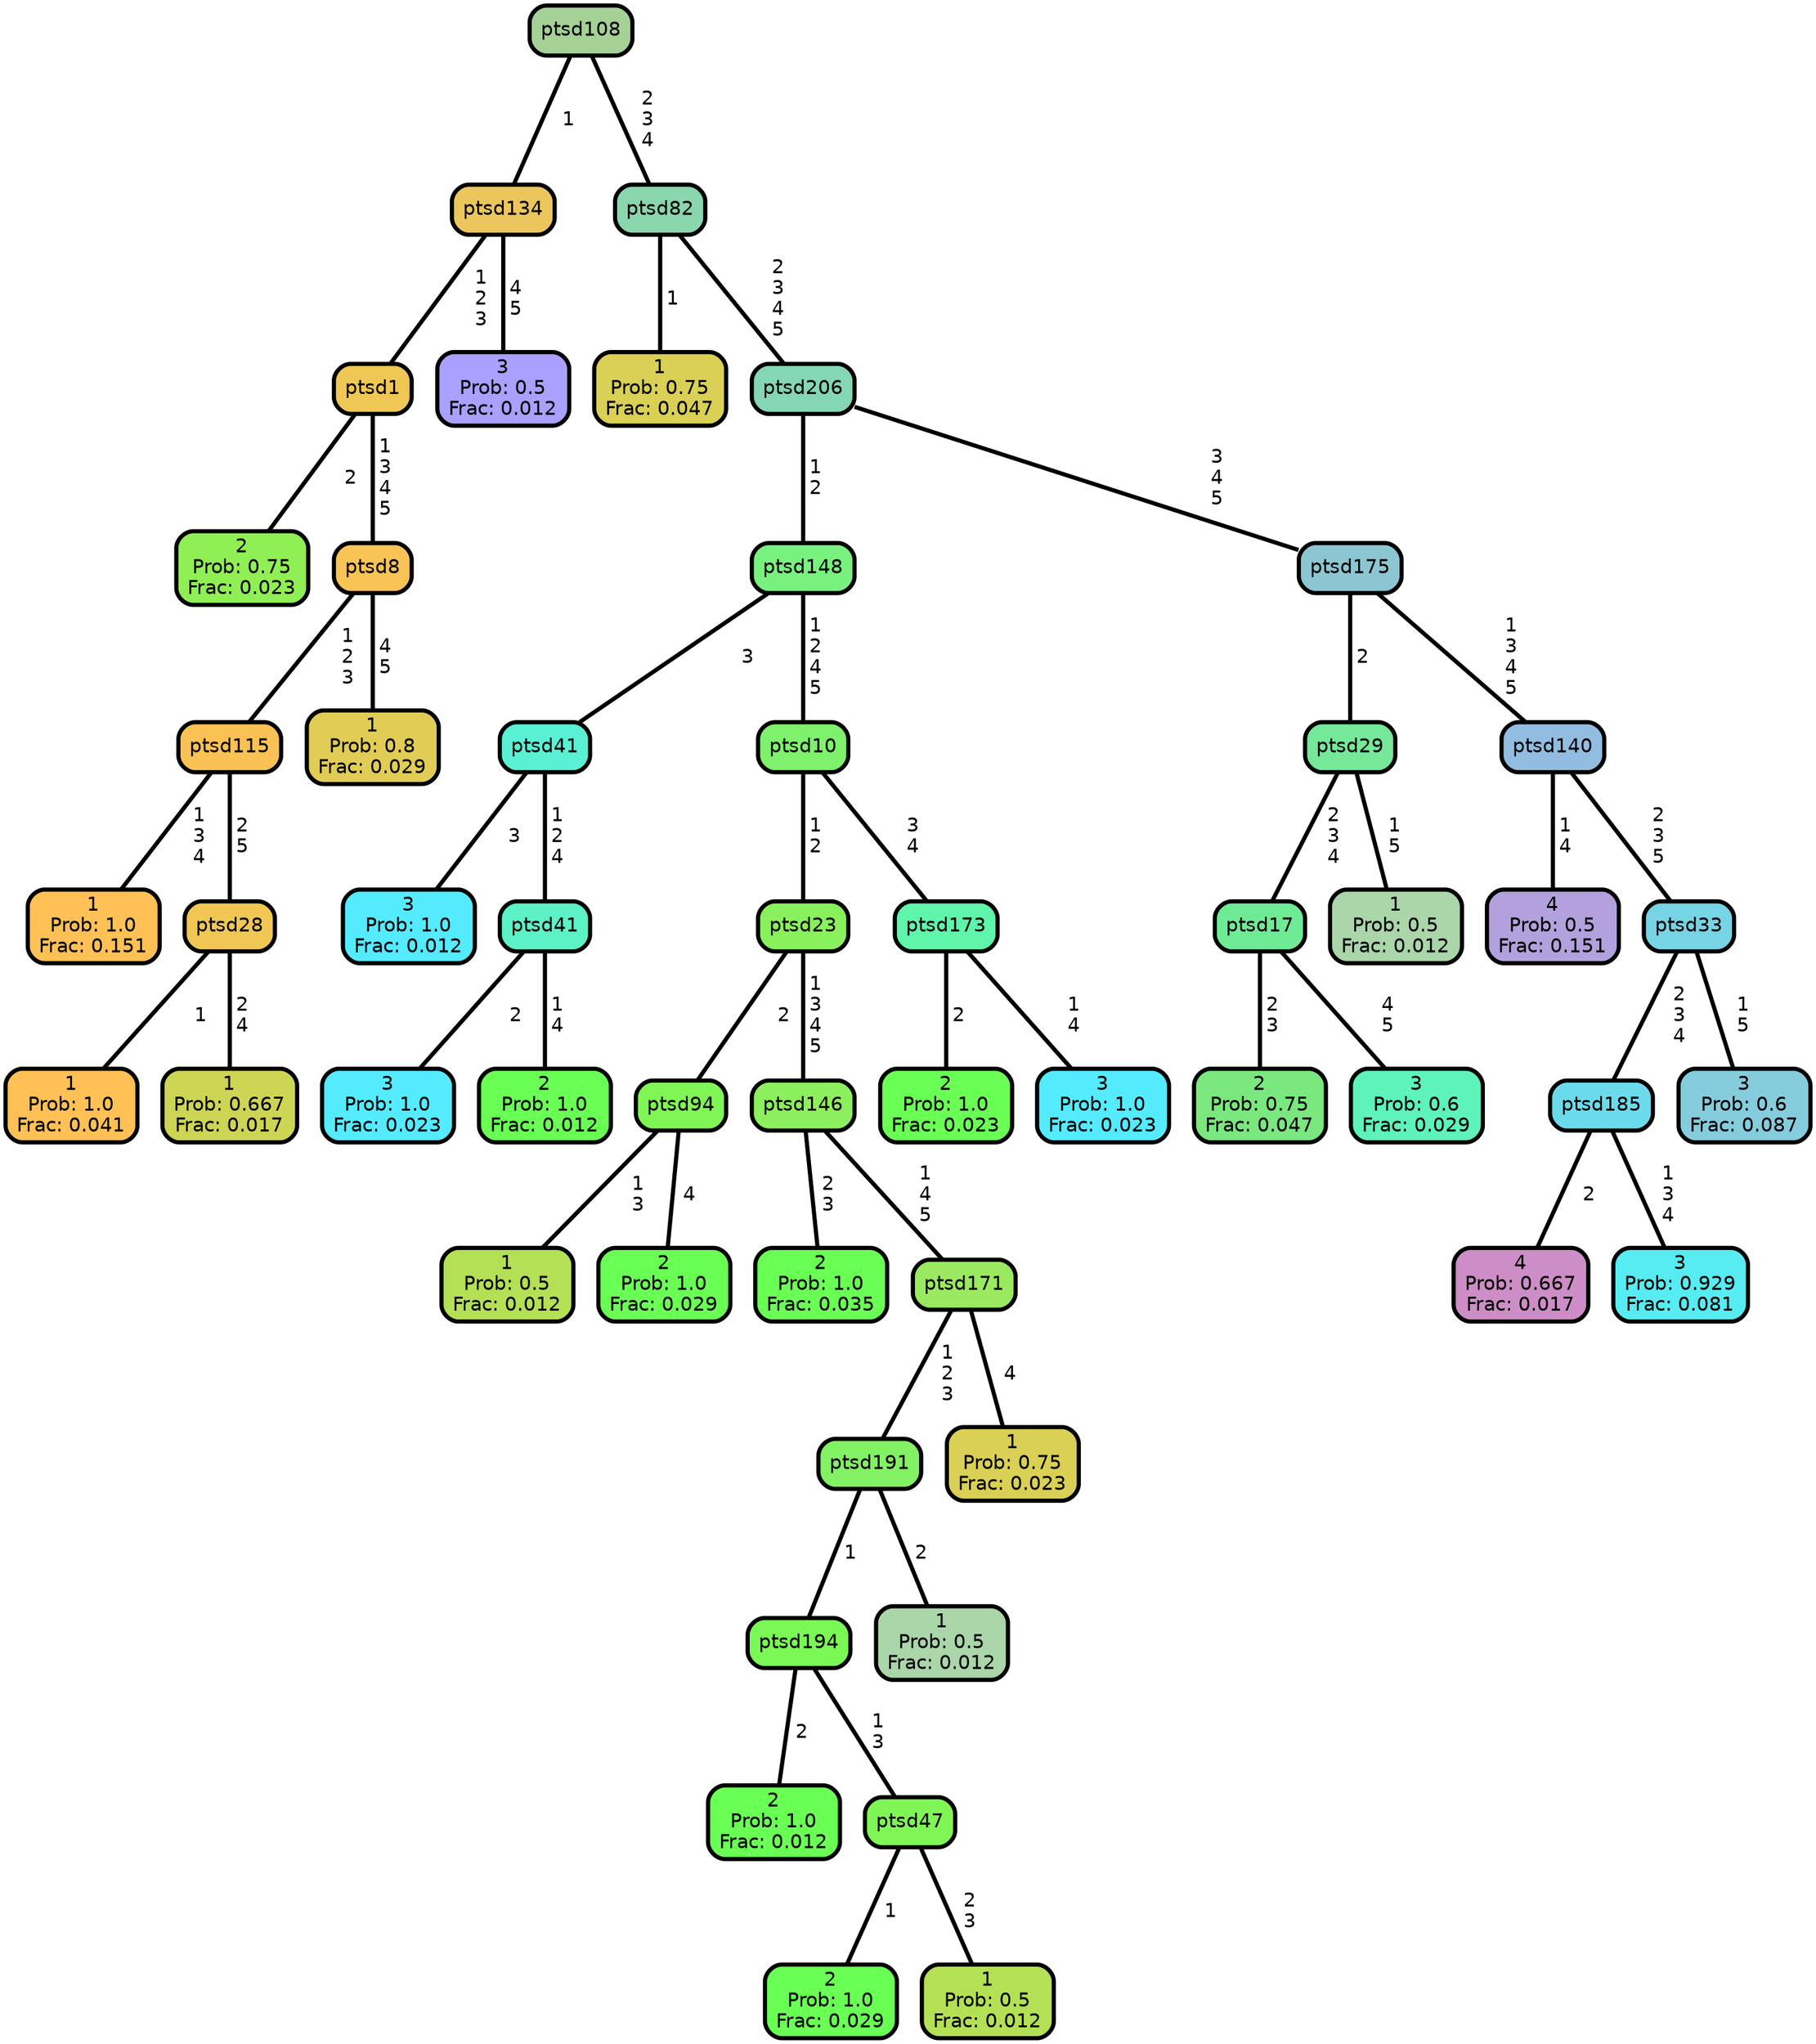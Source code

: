 graph Tree {
node [shape=box, style="filled, rounded",color="black",penwidth="3",fontcolor="black",                 fontname=helvetica] ;
graph [ranksep="0 equally", splines=straight,                 bgcolor=transparent, dpi=200] ;
edge [fontname=helvetica, color=black] ;
0 [label="2
Prob: 0.75
Frac: 0.023", fillcolor="#8fef55"] ;
1 [label="ptsd1", fillcolor="#eec755"] ;
2 [label="1
Prob: 1.0
Frac: 0.151", fillcolor="#ffc155"] ;
3 [label="ptsd115", fillcolor="#fac255"] ;
4 [label="1
Prob: 1.0
Frac: 0.041", fillcolor="#ffc155"] ;
5 [label="ptsd28", fillcolor="#f0c755"] ;
6 [label="1
Prob: 0.667
Frac: 0.017", fillcolor="#cdd555"] ;
7 [label="ptsd8", fillcolor="#f7c455"] ;
8 [label="1
Prob: 0.8
Frac: 0.029", fillcolor="#e1cd55"] ;
9 [label="ptsd134", fillcolor="#ebc65c"] ;
10 [label="3
Prob: 0.5
Frac: 0.012", fillcolor="#aaa0ff"] ;
11 [label="ptsd108", fillcolor="#a5d197"] ;
12 [label="1
Prob: 0.75
Frac: 0.047", fillcolor="#d9d055"] ;
13 [label="ptsd82", fillcolor="#8ad6ad"] ;
14 [label="3
Prob: 1.0
Frac: 0.012", fillcolor="#55ebff"] ;
15 [label="ptsd41", fillcolor="#5af0d4"] ;
16 [label="3
Prob: 1.0
Frac: 0.023", fillcolor="#55ebff"] ;
17 [label="ptsd41", fillcolor="#5cf1c6"] ;
18 [label="2
Prob: 1.0
Frac: 0.012", fillcolor="#6aff55"] ;
19 [label="ptsd148", fillcolor="#79f17f"] ;
20 [label="1
Prob: 0.5
Frac: 0.012", fillcolor="#b4e055"] ;
21 [label="ptsd94", fillcolor="#7ff655"] ;
22 [label="2
Prob: 1.0
Frac: 0.029", fillcolor="#6aff55"] ;
23 [label="ptsd23", fillcolor="#89f15b"] ;
24 [label="2
Prob: 1.0
Frac: 0.035", fillcolor="#6aff55"] ;
25 [label="ptsd146", fillcolor="#8cef5d"] ;
26 [label="2
Prob: 1.0
Frac: 0.012", fillcolor="#6aff55"] ;
27 [label="ptsd194", fillcolor="#7af855"] ;
28 [label="2
Prob: 1.0
Frac: 0.029", fillcolor="#6aff55"] ;
29 [label="ptsd47", fillcolor="#7ff655"] ;
30 [label="1
Prob: 0.5
Frac: 0.012", fillcolor="#b4e055"] ;
31 [label="ptsd191", fillcolor="#83f164"] ;
32 [label="1
Prob: 0.5
Frac: 0.012", fillcolor="#aad6aa"] ;
33 [label="ptsd171", fillcolor="#9ae960"] ;
34 [label="1
Prob: 0.75
Frac: 0.023", fillcolor="#d9d055"] ;
35 [label="ptsd10", fillcolor="#7ff16c"] ;
36 [label="2
Prob: 1.0
Frac: 0.023", fillcolor="#6aff55"] ;
37 [label="ptsd173", fillcolor="#5ff5aa"] ;
38 [label="3
Prob: 1.0
Frac: 0.023", fillcolor="#55ebff"] ;
39 [label="ptsd206", fillcolor="#85d6b3"] ;
40 [label="2
Prob: 0.75
Frac: 0.047", fillcolor="#7ae77f"] ;
41 [label="ptsd17", fillcolor="#6feb96"] ;
42 [label="3
Prob: 0.6
Frac: 0.029", fillcolor="#5df3bb"] ;
43 [label="ptsd29", fillcolor="#76e899"] ;
44 [label="1
Prob: 0.5
Frac: 0.012", fillcolor="#aad6aa"] ;
45 [label="ptsd175", fillcolor="#8cc6d2"] ;
46 [label="4
Prob: 0.5
Frac: 0.151", fillcolor="#b3a1de"] ;
47 [label="ptsd140", fillcolor="#92bde1"] ;
48 [label="4
Prob: 0.667
Frac: 0.017", fillcolor="#cd8dc6"] ;
49 [label="ptsd185", fillcolor="#6bdbeb"] ;
50 [label="3
Prob: 0.929
Frac: 0.081", fillcolor="#56ecf2"] ;
51 [label="ptsd33", fillcolor="#77d4e4"] ;
52 [label="3
Prob: 0.6
Frac: 0.087", fillcolor="#85ccdd"] ;
1 -- 0 [label=" 2",penwidth=3] ;
1 -- 7 [label=" 1\n 3\n 4\n 5",penwidth=3] ;
3 -- 2 [label=" 1\n 3\n 4",penwidth=3] ;
3 -- 5 [label=" 2\n 5",penwidth=3] ;
5 -- 4 [label=" 1",penwidth=3] ;
5 -- 6 [label=" 2\n 4",penwidth=3] ;
7 -- 3 [label=" 1\n 2\n 3",penwidth=3] ;
7 -- 8 [label=" 4\n 5",penwidth=3] ;
9 -- 1 [label=" 1\n 2\n 3",penwidth=3] ;
9 -- 10 [label=" 4\n 5",penwidth=3] ;
11 -- 9 [label=" 1",penwidth=3] ;
11 -- 13 [label=" 2\n 3\n 4",penwidth=3] ;
13 -- 12 [label=" 1",penwidth=3] ;
13 -- 39 [label=" 2\n 3\n 4\n 5",penwidth=3] ;
15 -- 14 [label=" 3",penwidth=3] ;
15 -- 17 [label=" 1\n 2\n 4",penwidth=3] ;
17 -- 16 [label=" 2",penwidth=3] ;
17 -- 18 [label=" 1\n 4",penwidth=3] ;
19 -- 15 [label=" 3",penwidth=3] ;
19 -- 35 [label=" 1\n 2\n 4\n 5",penwidth=3] ;
21 -- 20 [label=" 1\n 3",penwidth=3] ;
21 -- 22 [label=" 4",penwidth=3] ;
23 -- 21 [label=" 2",penwidth=3] ;
23 -- 25 [label=" 1\n 3\n 4\n 5",penwidth=3] ;
25 -- 24 [label=" 2\n 3",penwidth=3] ;
25 -- 33 [label=" 1\n 4\n 5",penwidth=3] ;
27 -- 26 [label=" 2",penwidth=3] ;
27 -- 29 [label=" 1\n 3",penwidth=3] ;
29 -- 28 [label=" 1",penwidth=3] ;
29 -- 30 [label=" 2\n 3",penwidth=3] ;
31 -- 27 [label=" 1",penwidth=3] ;
31 -- 32 [label=" 2",penwidth=3] ;
33 -- 31 [label=" 1\n 2\n 3",penwidth=3] ;
33 -- 34 [label=" 4",penwidth=3] ;
35 -- 23 [label=" 1\n 2",penwidth=3] ;
35 -- 37 [label=" 3\n 4",penwidth=3] ;
37 -- 36 [label=" 2",penwidth=3] ;
37 -- 38 [label=" 1\n 4",penwidth=3] ;
39 -- 19 [label=" 1\n 2",penwidth=3] ;
39 -- 45 [label=" 3\n 4\n 5",penwidth=3] ;
41 -- 40 [label=" 2\n 3",penwidth=3] ;
41 -- 42 [label=" 4\n 5",penwidth=3] ;
43 -- 41 [label=" 2\n 3\n 4",penwidth=3] ;
43 -- 44 [label=" 1\n 5",penwidth=3] ;
45 -- 43 [label=" 2",penwidth=3] ;
45 -- 47 [label=" 1\n 3\n 4\n 5",penwidth=3] ;
47 -- 46 [label=" 1\n 4",penwidth=3] ;
47 -- 51 [label=" 2\n 3\n 5",penwidth=3] ;
49 -- 48 [label=" 2",penwidth=3] ;
49 -- 50 [label=" 1\n 3\n 4",penwidth=3] ;
51 -- 49 [label=" 2\n 3\n 4",penwidth=3] ;
51 -- 52 [label=" 1\n 5",penwidth=3] ;
{rank = same;}}